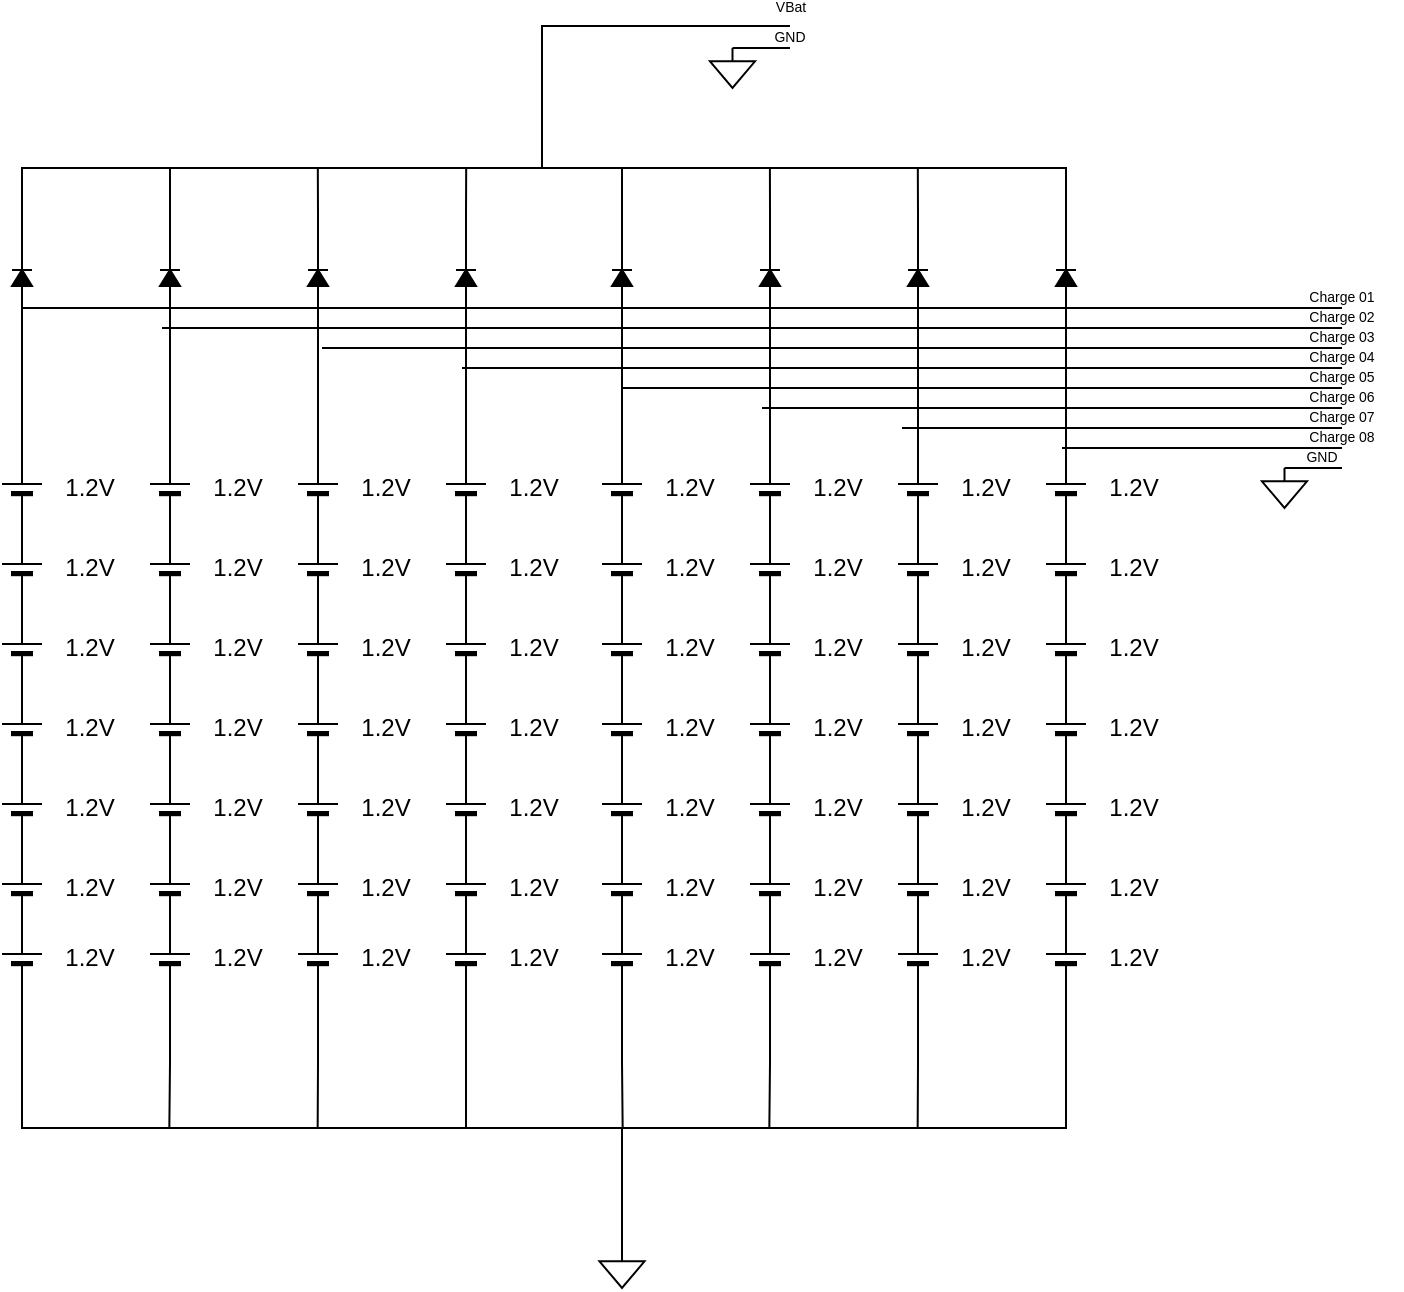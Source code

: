 <mxfile version="14.1.1" type="google"><diagram id="wdZ3jytCe0XxX7PluRTV" name="Page-1"><mxGraphModel dx="1128" dy="652" grid="1" gridSize="10" guides="1" tooltips="1" connect="1" arrows="1" fold="1" page="1" pageScale="1" pageWidth="827" pageHeight="1169" math="0" shadow="0"><root><mxCell id="0"/><mxCell id="1" parent="0"/><mxCell id="H64qzPhACO-zNPEkBqgN-154" style="edgeStyle=orthogonalEdgeStyle;rounded=0;orthogonalLoop=1;jettySize=auto;html=1;exitX=1;exitY=0.5;exitDx=0;exitDy=0;exitPerimeter=0;entryX=0;entryY=0.5;entryDx=0;entryDy=0;entryPerimeter=0;endArrow=none;endFill=0;" edge="1" parent="1" source="H64qzPhACO-zNPEkBqgN-1" target="H64qzPhACO-zNPEkBqgN-146"><mxGeometry relative="1" as="geometry"><mxPoint x="360" y="320" as="sourcePoint"/></mxGeometry></mxCell><mxCell id="H64qzPhACO-zNPEkBqgN-1" value="" style="verticalLabelPosition=bottom;shadow=0;dashed=0;align=center;fillColor=#000000;html=1;verticalAlign=top;strokeWidth=1;shape=mxgraph.electrical.miscellaneous.monocell_battery;rotation=-90;" vertex="1" parent="1"><mxGeometry x="340" y="340" width="40" height="20" as="geometry"/></mxCell><mxCell id="H64qzPhACO-zNPEkBqgN-2" value="1.2V" style="text;html=1;strokeColor=none;fillColor=none;align=center;verticalAlign=middle;whiteSpace=wrap;rounded=0;" vertex="1" parent="1"><mxGeometry x="374" y="340" width="40" height="20" as="geometry"/></mxCell><mxCell id="H64qzPhACO-zNPEkBqgN-3" value="" style="verticalLabelPosition=bottom;shadow=0;dashed=0;align=center;fillColor=#000000;html=1;verticalAlign=top;strokeWidth=1;shape=mxgraph.electrical.miscellaneous.monocell_battery;rotation=-90;" vertex="1" parent="1"><mxGeometry x="340" y="380" width="40" height="20" as="geometry"/></mxCell><mxCell id="H64qzPhACO-zNPEkBqgN-4" value="1.2V" style="text;html=1;strokeColor=none;fillColor=none;align=center;verticalAlign=middle;whiteSpace=wrap;rounded=0;" vertex="1" parent="1"><mxGeometry x="374" y="380" width="40" height="20" as="geometry"/></mxCell><mxCell id="H64qzPhACO-zNPEkBqgN-5" value="" style="verticalLabelPosition=bottom;shadow=0;dashed=0;align=center;fillColor=#000000;html=1;verticalAlign=top;strokeWidth=1;shape=mxgraph.electrical.miscellaneous.monocell_battery;rotation=-90;" vertex="1" parent="1"><mxGeometry x="340" y="420" width="40" height="20" as="geometry"/></mxCell><mxCell id="H64qzPhACO-zNPEkBqgN-6" value="1.2V" style="text;html=1;strokeColor=none;fillColor=none;align=center;verticalAlign=middle;whiteSpace=wrap;rounded=0;" vertex="1" parent="1"><mxGeometry x="374" y="420" width="40" height="20" as="geometry"/></mxCell><mxCell id="H64qzPhACO-zNPEkBqgN-10" value="" style="verticalLabelPosition=bottom;shadow=0;dashed=0;align=center;fillColor=#000000;html=1;verticalAlign=top;strokeWidth=1;shape=mxgraph.electrical.miscellaneous.monocell_battery;rotation=-90;" vertex="1" parent="1"><mxGeometry x="340" y="460" width="40" height="20" as="geometry"/></mxCell><mxCell id="H64qzPhACO-zNPEkBqgN-11" value="1.2V" style="text;html=1;strokeColor=none;fillColor=none;align=center;verticalAlign=middle;whiteSpace=wrap;rounded=0;" vertex="1" parent="1"><mxGeometry x="374" y="460" width="40" height="20" as="geometry"/></mxCell><mxCell id="H64qzPhACO-zNPEkBqgN-15" value="" style="verticalLabelPosition=bottom;shadow=0;dashed=0;align=center;fillColor=#000000;html=1;verticalAlign=top;strokeWidth=1;shape=mxgraph.electrical.miscellaneous.monocell_battery;rotation=-90;" vertex="1" parent="1"><mxGeometry x="340" y="500" width="40" height="20" as="geometry"/></mxCell><mxCell id="H64qzPhACO-zNPEkBqgN-16" value="1.2V" style="text;html=1;strokeColor=none;fillColor=none;align=center;verticalAlign=middle;whiteSpace=wrap;rounded=0;" vertex="1" parent="1"><mxGeometry x="374" y="500" width="40" height="20" as="geometry"/></mxCell><mxCell id="H64qzPhACO-zNPEkBqgN-17" value="" style="verticalLabelPosition=bottom;shadow=0;dashed=0;align=center;fillColor=#000000;html=1;verticalAlign=top;strokeWidth=1;shape=mxgraph.electrical.miscellaneous.monocell_battery;rotation=-90;" vertex="1" parent="1"><mxGeometry x="340" y="540" width="40" height="20" as="geometry"/></mxCell><mxCell id="H64qzPhACO-zNPEkBqgN-18" value="1.2V" style="text;html=1;strokeColor=none;fillColor=none;align=center;verticalAlign=middle;whiteSpace=wrap;rounded=0;" vertex="1" parent="1"><mxGeometry x="374" y="540" width="40" height="20" as="geometry"/></mxCell><mxCell id="H64qzPhACO-zNPEkBqgN-139" style="edgeStyle=orthogonalEdgeStyle;rounded=0;orthogonalLoop=1;jettySize=auto;html=1;exitX=0;exitY=0.5;exitDx=0;exitDy=0;exitPerimeter=0;endArrow=none;endFill=0;" edge="1" parent="1" source="H64qzPhACO-zNPEkBqgN-19"><mxGeometry relative="1" as="geometry"><mxPoint x="360.333" y="670" as="targetPoint"/></mxGeometry></mxCell><mxCell id="H64qzPhACO-zNPEkBqgN-19" value="" style="verticalLabelPosition=bottom;shadow=0;dashed=0;align=center;fillColor=#000000;html=1;verticalAlign=top;strokeWidth=1;shape=mxgraph.electrical.miscellaneous.monocell_battery;rotation=-90;" vertex="1" parent="1"><mxGeometry x="340" y="575" width="40" height="20" as="geometry"/></mxCell><mxCell id="H64qzPhACO-zNPEkBqgN-20" value="1.2V" style="text;html=1;strokeColor=none;fillColor=none;align=center;verticalAlign=middle;whiteSpace=wrap;rounded=0;" vertex="1" parent="1"><mxGeometry x="374" y="575" width="40" height="20" as="geometry"/></mxCell><mxCell id="H64qzPhACO-zNPEkBqgN-155" style="edgeStyle=orthogonalEdgeStyle;rounded=0;orthogonalLoop=1;jettySize=auto;html=1;exitX=1;exitY=0.5;exitDx=0;exitDy=0;exitPerimeter=0;entryX=0;entryY=0.5;entryDx=0;entryDy=0;entryPerimeter=0;endArrow=none;endFill=0;" edge="1" parent="1" source="H64qzPhACO-zNPEkBqgN-21" target="H64qzPhACO-zNPEkBqgN-147"><mxGeometry relative="1" as="geometry"><mxPoint x="434" y="320" as="sourcePoint"/></mxGeometry></mxCell><mxCell id="H64qzPhACO-zNPEkBqgN-21" value="" style="verticalLabelPosition=bottom;shadow=0;dashed=0;align=center;fillColor=#000000;html=1;verticalAlign=top;strokeWidth=1;shape=mxgraph.electrical.miscellaneous.monocell_battery;rotation=-90;" vertex="1" parent="1"><mxGeometry x="414" y="340" width="40" height="20" as="geometry"/></mxCell><mxCell id="H64qzPhACO-zNPEkBqgN-22" value="1.2V" style="text;html=1;strokeColor=none;fillColor=none;align=center;verticalAlign=middle;whiteSpace=wrap;rounded=0;" vertex="1" parent="1"><mxGeometry x="448" y="340" width="40" height="20" as="geometry"/></mxCell><mxCell id="H64qzPhACO-zNPEkBqgN-23" value="" style="verticalLabelPosition=bottom;shadow=0;dashed=0;align=center;fillColor=#000000;html=1;verticalAlign=top;strokeWidth=1;shape=mxgraph.electrical.miscellaneous.monocell_battery;rotation=-90;" vertex="1" parent="1"><mxGeometry x="414" y="380" width="40" height="20" as="geometry"/></mxCell><mxCell id="H64qzPhACO-zNPEkBqgN-24" value="1.2V" style="text;html=1;strokeColor=none;fillColor=none;align=center;verticalAlign=middle;whiteSpace=wrap;rounded=0;" vertex="1" parent="1"><mxGeometry x="448" y="380" width="40" height="20" as="geometry"/></mxCell><mxCell id="H64qzPhACO-zNPEkBqgN-25" value="" style="verticalLabelPosition=bottom;shadow=0;dashed=0;align=center;fillColor=#000000;html=1;verticalAlign=top;strokeWidth=1;shape=mxgraph.electrical.miscellaneous.monocell_battery;rotation=-90;" vertex="1" parent="1"><mxGeometry x="414" y="420" width="40" height="20" as="geometry"/></mxCell><mxCell id="H64qzPhACO-zNPEkBqgN-26" value="1.2V" style="text;html=1;strokeColor=none;fillColor=none;align=center;verticalAlign=middle;whiteSpace=wrap;rounded=0;" vertex="1" parent="1"><mxGeometry x="448" y="420" width="40" height="20" as="geometry"/></mxCell><mxCell id="H64qzPhACO-zNPEkBqgN-27" value="" style="verticalLabelPosition=bottom;shadow=0;dashed=0;align=center;fillColor=#000000;html=1;verticalAlign=top;strokeWidth=1;shape=mxgraph.electrical.miscellaneous.monocell_battery;rotation=-90;" vertex="1" parent="1"><mxGeometry x="414" y="460" width="40" height="20" as="geometry"/></mxCell><mxCell id="H64qzPhACO-zNPEkBqgN-28" value="1.2V" style="text;html=1;strokeColor=none;fillColor=none;align=center;verticalAlign=middle;whiteSpace=wrap;rounded=0;" vertex="1" parent="1"><mxGeometry x="448" y="460" width="40" height="20" as="geometry"/></mxCell><mxCell id="H64qzPhACO-zNPEkBqgN-29" value="" style="verticalLabelPosition=bottom;shadow=0;dashed=0;align=center;fillColor=#000000;html=1;verticalAlign=top;strokeWidth=1;shape=mxgraph.electrical.miscellaneous.monocell_battery;rotation=-90;" vertex="1" parent="1"><mxGeometry x="414" y="500" width="40" height="20" as="geometry"/></mxCell><mxCell id="H64qzPhACO-zNPEkBqgN-30" value="1.2V" style="text;html=1;strokeColor=none;fillColor=none;align=center;verticalAlign=middle;whiteSpace=wrap;rounded=0;" vertex="1" parent="1"><mxGeometry x="448" y="500" width="40" height="20" as="geometry"/></mxCell><mxCell id="H64qzPhACO-zNPEkBqgN-31" value="" style="verticalLabelPosition=bottom;shadow=0;dashed=0;align=center;fillColor=#000000;html=1;verticalAlign=top;strokeWidth=1;shape=mxgraph.electrical.miscellaneous.monocell_battery;rotation=-90;" vertex="1" parent="1"><mxGeometry x="414" y="540" width="40" height="20" as="geometry"/></mxCell><mxCell id="H64qzPhACO-zNPEkBqgN-32" value="1.2V" style="text;html=1;strokeColor=none;fillColor=none;align=center;verticalAlign=middle;whiteSpace=wrap;rounded=0;" vertex="1" parent="1"><mxGeometry x="448" y="540" width="40" height="20" as="geometry"/></mxCell><mxCell id="H64qzPhACO-zNPEkBqgN-138" style="edgeStyle=orthogonalEdgeStyle;rounded=0;orthogonalLoop=1;jettySize=auto;html=1;exitX=0;exitY=0.5;exitDx=0;exitDy=0;exitPerimeter=0;endArrow=none;endFill=0;" edge="1" parent="1" source="H64qzPhACO-zNPEkBqgN-33"><mxGeometry relative="1" as="geometry"><mxPoint x="433.667" y="670" as="targetPoint"/></mxGeometry></mxCell><mxCell id="H64qzPhACO-zNPEkBqgN-33" value="" style="verticalLabelPosition=bottom;shadow=0;dashed=0;align=center;fillColor=#000000;html=1;verticalAlign=top;strokeWidth=1;shape=mxgraph.electrical.miscellaneous.monocell_battery;rotation=-90;" vertex="1" parent="1"><mxGeometry x="414" y="575" width="40" height="20" as="geometry"/></mxCell><mxCell id="H64qzPhACO-zNPEkBqgN-34" value="1.2V" style="text;html=1;strokeColor=none;fillColor=none;align=center;verticalAlign=middle;whiteSpace=wrap;rounded=0;" vertex="1" parent="1"><mxGeometry x="448" y="575" width="40" height="20" as="geometry"/></mxCell><mxCell id="H64qzPhACO-zNPEkBqgN-156" style="edgeStyle=orthogonalEdgeStyle;rounded=0;orthogonalLoop=1;jettySize=auto;html=1;exitX=1;exitY=0.5;exitDx=0;exitDy=0;exitPerimeter=0;entryX=0;entryY=0.5;entryDx=0;entryDy=0;entryPerimeter=0;endArrow=none;endFill=0;" edge="1" parent="1" source="H64qzPhACO-zNPEkBqgN-35" target="H64qzPhACO-zNPEkBqgN-148"><mxGeometry relative="1" as="geometry"><mxPoint x="508" y="320" as="sourcePoint"/></mxGeometry></mxCell><mxCell id="H64qzPhACO-zNPEkBqgN-35" value="" style="verticalLabelPosition=bottom;shadow=0;dashed=0;align=center;fillColor=#000000;html=1;verticalAlign=top;strokeWidth=1;shape=mxgraph.electrical.miscellaneous.monocell_battery;rotation=-90;" vertex="1" parent="1"><mxGeometry x="488" y="340" width="40" height="20" as="geometry"/></mxCell><mxCell id="H64qzPhACO-zNPEkBqgN-36" value="1.2V" style="text;html=1;strokeColor=none;fillColor=none;align=center;verticalAlign=middle;whiteSpace=wrap;rounded=0;" vertex="1" parent="1"><mxGeometry x="522" y="340" width="40" height="20" as="geometry"/></mxCell><mxCell id="H64qzPhACO-zNPEkBqgN-37" value="" style="verticalLabelPosition=bottom;shadow=0;dashed=0;align=center;fillColor=#000000;html=1;verticalAlign=top;strokeWidth=1;shape=mxgraph.electrical.miscellaneous.monocell_battery;rotation=-90;" vertex="1" parent="1"><mxGeometry x="488" y="380" width="40" height="20" as="geometry"/></mxCell><mxCell id="H64qzPhACO-zNPEkBqgN-38" value="1.2V" style="text;html=1;strokeColor=none;fillColor=none;align=center;verticalAlign=middle;whiteSpace=wrap;rounded=0;" vertex="1" parent="1"><mxGeometry x="522" y="380" width="40" height="20" as="geometry"/></mxCell><mxCell id="H64qzPhACO-zNPEkBqgN-39" value="" style="verticalLabelPosition=bottom;shadow=0;dashed=0;align=center;fillColor=#000000;html=1;verticalAlign=top;strokeWidth=1;shape=mxgraph.electrical.miscellaneous.monocell_battery;rotation=-90;" vertex="1" parent="1"><mxGeometry x="488" y="420" width="40" height="20" as="geometry"/></mxCell><mxCell id="H64qzPhACO-zNPEkBqgN-40" value="1.2V" style="text;html=1;strokeColor=none;fillColor=none;align=center;verticalAlign=middle;whiteSpace=wrap;rounded=0;" vertex="1" parent="1"><mxGeometry x="522" y="420" width="40" height="20" as="geometry"/></mxCell><mxCell id="H64qzPhACO-zNPEkBqgN-41" value="" style="verticalLabelPosition=bottom;shadow=0;dashed=0;align=center;fillColor=#000000;html=1;verticalAlign=top;strokeWidth=1;shape=mxgraph.electrical.miscellaneous.monocell_battery;rotation=-90;" vertex="1" parent="1"><mxGeometry x="488" y="460" width="40" height="20" as="geometry"/></mxCell><mxCell id="H64qzPhACO-zNPEkBqgN-42" value="1.2V" style="text;html=1;strokeColor=none;fillColor=none;align=center;verticalAlign=middle;whiteSpace=wrap;rounded=0;" vertex="1" parent="1"><mxGeometry x="522" y="460" width="40" height="20" as="geometry"/></mxCell><mxCell id="H64qzPhACO-zNPEkBqgN-43" value="" style="verticalLabelPosition=bottom;shadow=0;dashed=0;align=center;fillColor=#000000;html=1;verticalAlign=top;strokeWidth=1;shape=mxgraph.electrical.miscellaneous.monocell_battery;rotation=-90;" vertex="1" parent="1"><mxGeometry x="488" y="500" width="40" height="20" as="geometry"/></mxCell><mxCell id="H64qzPhACO-zNPEkBqgN-44" value="1.2V" style="text;html=1;strokeColor=none;fillColor=none;align=center;verticalAlign=middle;whiteSpace=wrap;rounded=0;" vertex="1" parent="1"><mxGeometry x="522" y="500" width="40" height="20" as="geometry"/></mxCell><mxCell id="H64qzPhACO-zNPEkBqgN-45" value="" style="verticalLabelPosition=bottom;shadow=0;dashed=0;align=center;fillColor=#000000;html=1;verticalAlign=top;strokeWidth=1;shape=mxgraph.electrical.miscellaneous.monocell_battery;rotation=-90;" vertex="1" parent="1"><mxGeometry x="488" y="540" width="40" height="20" as="geometry"/></mxCell><mxCell id="H64qzPhACO-zNPEkBqgN-46" value="1.2V" style="text;html=1;strokeColor=none;fillColor=none;align=center;verticalAlign=middle;whiteSpace=wrap;rounded=0;" vertex="1" parent="1"><mxGeometry x="522" y="540" width="40" height="20" as="geometry"/></mxCell><mxCell id="H64qzPhACO-zNPEkBqgN-137" style="edgeStyle=orthogonalEdgeStyle;rounded=0;orthogonalLoop=1;jettySize=auto;html=1;exitX=0;exitY=0.5;exitDx=0;exitDy=0;exitPerimeter=0;endArrow=none;endFill=0;" edge="1" parent="1" source="H64qzPhACO-zNPEkBqgN-47"><mxGeometry relative="1" as="geometry"><mxPoint x="507.833" y="670" as="targetPoint"/></mxGeometry></mxCell><mxCell id="H64qzPhACO-zNPEkBqgN-47" value="" style="verticalLabelPosition=bottom;shadow=0;dashed=0;align=center;fillColor=#000000;html=1;verticalAlign=top;strokeWidth=1;shape=mxgraph.electrical.miscellaneous.monocell_battery;rotation=-90;" vertex="1" parent="1"><mxGeometry x="488" y="575" width="40" height="20" as="geometry"/></mxCell><mxCell id="H64qzPhACO-zNPEkBqgN-48" value="1.2V" style="text;html=1;strokeColor=none;fillColor=none;align=center;verticalAlign=middle;whiteSpace=wrap;rounded=0;" vertex="1" parent="1"><mxGeometry x="522" y="575" width="40" height="20" as="geometry"/></mxCell><mxCell id="H64qzPhACO-zNPEkBqgN-157" style="edgeStyle=orthogonalEdgeStyle;rounded=0;orthogonalLoop=1;jettySize=auto;html=1;exitX=1;exitY=0.5;exitDx=0;exitDy=0;exitPerimeter=0;entryX=0;entryY=0.5;entryDx=0;entryDy=0;entryPerimeter=0;endArrow=none;endFill=0;" edge="1" parent="1" source="H64qzPhACO-zNPEkBqgN-49" target="H64qzPhACO-zNPEkBqgN-149"><mxGeometry relative="1" as="geometry"><mxPoint x="582" y="320" as="sourcePoint"/></mxGeometry></mxCell><mxCell id="H64qzPhACO-zNPEkBqgN-49" value="" style="verticalLabelPosition=bottom;shadow=0;dashed=0;align=center;fillColor=#000000;html=1;verticalAlign=top;strokeWidth=1;shape=mxgraph.electrical.miscellaneous.monocell_battery;rotation=-90;" vertex="1" parent="1"><mxGeometry x="562" y="340" width="40" height="20" as="geometry"/></mxCell><mxCell id="H64qzPhACO-zNPEkBqgN-50" value="1.2V" style="text;html=1;strokeColor=none;fillColor=none;align=center;verticalAlign=middle;whiteSpace=wrap;rounded=0;" vertex="1" parent="1"><mxGeometry x="596" y="340" width="40" height="20" as="geometry"/></mxCell><mxCell id="H64qzPhACO-zNPEkBqgN-51" value="" style="verticalLabelPosition=bottom;shadow=0;dashed=0;align=center;fillColor=#000000;html=1;verticalAlign=top;strokeWidth=1;shape=mxgraph.electrical.miscellaneous.monocell_battery;rotation=-90;" vertex="1" parent="1"><mxGeometry x="562" y="380" width="40" height="20" as="geometry"/></mxCell><mxCell id="H64qzPhACO-zNPEkBqgN-52" value="1.2V" style="text;html=1;strokeColor=none;fillColor=none;align=center;verticalAlign=middle;whiteSpace=wrap;rounded=0;" vertex="1" parent="1"><mxGeometry x="596" y="380" width="40" height="20" as="geometry"/></mxCell><mxCell id="H64qzPhACO-zNPEkBqgN-53" value="" style="verticalLabelPosition=bottom;shadow=0;dashed=0;align=center;fillColor=#000000;html=1;verticalAlign=top;strokeWidth=1;shape=mxgraph.electrical.miscellaneous.monocell_battery;rotation=-90;" vertex="1" parent="1"><mxGeometry x="562" y="420" width="40" height="20" as="geometry"/></mxCell><mxCell id="H64qzPhACO-zNPEkBqgN-54" value="1.2V" style="text;html=1;strokeColor=none;fillColor=none;align=center;verticalAlign=middle;whiteSpace=wrap;rounded=0;" vertex="1" parent="1"><mxGeometry x="596" y="420" width="40" height="20" as="geometry"/></mxCell><mxCell id="H64qzPhACO-zNPEkBqgN-55" value="" style="verticalLabelPosition=bottom;shadow=0;dashed=0;align=center;fillColor=#000000;html=1;verticalAlign=top;strokeWidth=1;shape=mxgraph.electrical.miscellaneous.monocell_battery;rotation=-90;" vertex="1" parent="1"><mxGeometry x="562" y="460" width="40" height="20" as="geometry"/></mxCell><mxCell id="H64qzPhACO-zNPEkBqgN-56" value="1.2V" style="text;html=1;strokeColor=none;fillColor=none;align=center;verticalAlign=middle;whiteSpace=wrap;rounded=0;" vertex="1" parent="1"><mxGeometry x="596" y="460" width="40" height="20" as="geometry"/></mxCell><mxCell id="H64qzPhACO-zNPEkBqgN-57" value="" style="verticalLabelPosition=bottom;shadow=0;dashed=0;align=center;fillColor=#000000;html=1;verticalAlign=top;strokeWidth=1;shape=mxgraph.electrical.miscellaneous.monocell_battery;rotation=-90;" vertex="1" parent="1"><mxGeometry x="562" y="500" width="40" height="20" as="geometry"/></mxCell><mxCell id="H64qzPhACO-zNPEkBqgN-58" value="1.2V" style="text;html=1;strokeColor=none;fillColor=none;align=center;verticalAlign=middle;whiteSpace=wrap;rounded=0;" vertex="1" parent="1"><mxGeometry x="596" y="500" width="40" height="20" as="geometry"/></mxCell><mxCell id="H64qzPhACO-zNPEkBqgN-59" value="" style="verticalLabelPosition=bottom;shadow=0;dashed=0;align=center;fillColor=#000000;html=1;verticalAlign=top;strokeWidth=1;shape=mxgraph.electrical.miscellaneous.monocell_battery;rotation=-90;" vertex="1" parent="1"><mxGeometry x="562" y="540" width="40" height="20" as="geometry"/></mxCell><mxCell id="H64qzPhACO-zNPEkBqgN-60" value="1.2V" style="text;html=1;strokeColor=none;fillColor=none;align=center;verticalAlign=middle;whiteSpace=wrap;rounded=0;" vertex="1" parent="1"><mxGeometry x="596" y="540" width="40" height="20" as="geometry"/></mxCell><mxCell id="H64qzPhACO-zNPEkBqgN-136" style="edgeStyle=orthogonalEdgeStyle;rounded=0;orthogonalLoop=1;jettySize=auto;html=1;exitX=0;exitY=0.5;exitDx=0;exitDy=0;exitPerimeter=0;endArrow=none;endFill=0;" edge="1" parent="1" source="H64qzPhACO-zNPEkBqgN-61"><mxGeometry relative="1" as="geometry"><mxPoint x="360" y="670" as="targetPoint"/><Array as="points"><mxPoint x="582" y="670"/></Array></mxGeometry></mxCell><mxCell id="H64qzPhACO-zNPEkBqgN-61" value="" style="verticalLabelPosition=bottom;shadow=0;dashed=0;align=center;fillColor=#000000;html=1;verticalAlign=top;strokeWidth=1;shape=mxgraph.electrical.miscellaneous.monocell_battery;rotation=-90;" vertex="1" parent="1"><mxGeometry x="562" y="575" width="40" height="20" as="geometry"/></mxCell><mxCell id="H64qzPhACO-zNPEkBqgN-62" value="1.2V" style="text;html=1;strokeColor=none;fillColor=none;align=center;verticalAlign=middle;whiteSpace=wrap;rounded=0;" vertex="1" parent="1"><mxGeometry x="596" y="575" width="40" height="20" as="geometry"/></mxCell><mxCell id="H64qzPhACO-zNPEkBqgN-150" style="edgeStyle=orthogonalEdgeStyle;rounded=0;orthogonalLoop=1;jettySize=auto;html=1;exitX=1;exitY=0.5;exitDx=0;exitDy=0;exitPerimeter=0;entryX=0;entryY=0.5;entryDx=0;entryDy=0;entryPerimeter=0;endArrow=none;endFill=0;" edge="1" parent="1" source="H64qzPhACO-zNPEkBqgN-77" target="H64qzPhACO-zNPEkBqgN-142"><mxGeometry relative="1" as="geometry"><mxPoint x="60" y="320" as="sourcePoint"/></mxGeometry></mxCell><mxCell id="H64qzPhACO-zNPEkBqgN-77" value="" style="verticalLabelPosition=bottom;shadow=0;dashed=0;align=center;fillColor=#000000;html=1;verticalAlign=top;strokeWidth=1;shape=mxgraph.electrical.miscellaneous.monocell_battery;rotation=-90;" vertex="1" parent="1"><mxGeometry x="40" y="340" width="40" height="20" as="geometry"/></mxCell><mxCell id="H64qzPhACO-zNPEkBqgN-78" value="1.2V" style="text;html=1;strokeColor=none;fillColor=none;align=center;verticalAlign=middle;whiteSpace=wrap;rounded=0;" vertex="1" parent="1"><mxGeometry x="74" y="340" width="40" height="20" as="geometry"/></mxCell><mxCell id="H64qzPhACO-zNPEkBqgN-79" value="" style="verticalLabelPosition=bottom;shadow=0;dashed=0;align=center;fillColor=#000000;html=1;verticalAlign=top;strokeWidth=1;shape=mxgraph.electrical.miscellaneous.monocell_battery;rotation=-90;" vertex="1" parent="1"><mxGeometry x="40" y="380" width="40" height="20" as="geometry"/></mxCell><mxCell id="H64qzPhACO-zNPEkBqgN-80" value="1.2V" style="text;html=1;strokeColor=none;fillColor=none;align=center;verticalAlign=middle;whiteSpace=wrap;rounded=0;" vertex="1" parent="1"><mxGeometry x="74" y="380" width="40" height="20" as="geometry"/></mxCell><mxCell id="H64qzPhACO-zNPEkBqgN-81" value="" style="verticalLabelPosition=bottom;shadow=0;dashed=0;align=center;fillColor=#000000;html=1;verticalAlign=top;strokeWidth=1;shape=mxgraph.electrical.miscellaneous.monocell_battery;rotation=-90;" vertex="1" parent="1"><mxGeometry x="40" y="420" width="40" height="20" as="geometry"/></mxCell><mxCell id="H64qzPhACO-zNPEkBqgN-82" value="1.2V" style="text;html=1;strokeColor=none;fillColor=none;align=center;verticalAlign=middle;whiteSpace=wrap;rounded=0;" vertex="1" parent="1"><mxGeometry x="74" y="420" width="40" height="20" as="geometry"/></mxCell><mxCell id="H64qzPhACO-zNPEkBqgN-83" value="" style="verticalLabelPosition=bottom;shadow=0;dashed=0;align=center;fillColor=#000000;html=1;verticalAlign=top;strokeWidth=1;shape=mxgraph.electrical.miscellaneous.monocell_battery;rotation=-90;" vertex="1" parent="1"><mxGeometry x="40" y="460" width="40" height="20" as="geometry"/></mxCell><mxCell id="H64qzPhACO-zNPEkBqgN-84" value="1.2V" style="text;html=1;strokeColor=none;fillColor=none;align=center;verticalAlign=middle;whiteSpace=wrap;rounded=0;" vertex="1" parent="1"><mxGeometry x="74" y="460" width="40" height="20" as="geometry"/></mxCell><mxCell id="H64qzPhACO-zNPEkBqgN-85" value="" style="verticalLabelPosition=bottom;shadow=0;dashed=0;align=center;fillColor=#000000;html=1;verticalAlign=top;strokeWidth=1;shape=mxgraph.electrical.miscellaneous.monocell_battery;rotation=-90;" vertex="1" parent="1"><mxGeometry x="40" y="500" width="40" height="20" as="geometry"/></mxCell><mxCell id="H64qzPhACO-zNPEkBqgN-86" value="1.2V" style="text;html=1;strokeColor=none;fillColor=none;align=center;verticalAlign=middle;whiteSpace=wrap;rounded=0;" vertex="1" parent="1"><mxGeometry x="74" y="500" width="40" height="20" as="geometry"/></mxCell><mxCell id="H64qzPhACO-zNPEkBqgN-87" value="" style="verticalLabelPosition=bottom;shadow=0;dashed=0;align=center;fillColor=#000000;html=1;verticalAlign=top;strokeWidth=1;shape=mxgraph.electrical.miscellaneous.monocell_battery;rotation=-90;" vertex="1" parent="1"><mxGeometry x="40" y="540" width="40" height="20" as="geometry"/></mxCell><mxCell id="H64qzPhACO-zNPEkBqgN-88" value="1.2V" style="text;html=1;strokeColor=none;fillColor=none;align=center;verticalAlign=middle;whiteSpace=wrap;rounded=0;" vertex="1" parent="1"><mxGeometry x="74" y="540" width="40" height="20" as="geometry"/></mxCell><mxCell id="H64qzPhACO-zNPEkBqgN-133" style="edgeStyle=orthogonalEdgeStyle;rounded=0;orthogonalLoop=1;jettySize=auto;html=1;exitX=0;exitY=0.5;exitDx=0;exitDy=0;exitPerimeter=0;endArrow=none;endFill=0;" edge="1" parent="1" source="H64qzPhACO-zNPEkBqgN-89"><mxGeometry relative="1" as="geometry"><mxPoint x="360" y="730" as="targetPoint"/><Array as="points"><mxPoint x="60" y="670"/><mxPoint x="360" y="670"/></Array></mxGeometry></mxCell><mxCell id="H64qzPhACO-zNPEkBqgN-89" value="" style="verticalLabelPosition=bottom;shadow=0;dashed=0;align=center;fillColor=#000000;html=1;verticalAlign=top;strokeWidth=1;shape=mxgraph.electrical.miscellaneous.monocell_battery;rotation=-90;" vertex="1" parent="1"><mxGeometry x="40" y="575" width="40" height="20" as="geometry"/></mxCell><mxCell id="H64qzPhACO-zNPEkBqgN-90" value="1.2V" style="text;html=1;strokeColor=none;fillColor=none;align=center;verticalAlign=middle;whiteSpace=wrap;rounded=0;" vertex="1" parent="1"><mxGeometry x="74" y="575" width="40" height="20" as="geometry"/></mxCell><mxCell id="H64qzPhACO-zNPEkBqgN-151" style="edgeStyle=orthogonalEdgeStyle;rounded=0;orthogonalLoop=1;jettySize=auto;html=1;exitX=1;exitY=0.5;exitDx=0;exitDy=0;exitPerimeter=0;entryX=0;entryY=0.5;entryDx=0;entryDy=0;entryPerimeter=0;endArrow=none;endFill=0;" edge="1" parent="1" source="H64qzPhACO-zNPEkBqgN-91" target="H64qzPhACO-zNPEkBqgN-143"><mxGeometry relative="1" as="geometry"><mxPoint x="134" y="320" as="sourcePoint"/></mxGeometry></mxCell><mxCell id="H64qzPhACO-zNPEkBqgN-91" value="" style="verticalLabelPosition=bottom;shadow=0;dashed=0;align=center;fillColor=#000000;html=1;verticalAlign=top;strokeWidth=1;shape=mxgraph.electrical.miscellaneous.monocell_battery;rotation=-90;" vertex="1" parent="1"><mxGeometry x="114" y="340" width="40" height="20" as="geometry"/></mxCell><mxCell id="H64qzPhACO-zNPEkBqgN-92" value="1.2V" style="text;html=1;strokeColor=none;fillColor=none;align=center;verticalAlign=middle;whiteSpace=wrap;rounded=0;" vertex="1" parent="1"><mxGeometry x="148" y="340" width="40" height="20" as="geometry"/></mxCell><mxCell id="H64qzPhACO-zNPEkBqgN-93" value="" style="verticalLabelPosition=bottom;shadow=0;dashed=0;align=center;fillColor=#000000;html=1;verticalAlign=top;strokeWidth=1;shape=mxgraph.electrical.miscellaneous.monocell_battery;rotation=-90;" vertex="1" parent="1"><mxGeometry x="114" y="380" width="40" height="20" as="geometry"/></mxCell><mxCell id="H64qzPhACO-zNPEkBqgN-94" value="1.2V" style="text;html=1;strokeColor=none;fillColor=none;align=center;verticalAlign=middle;whiteSpace=wrap;rounded=0;" vertex="1" parent="1"><mxGeometry x="148" y="380" width="40" height="20" as="geometry"/></mxCell><mxCell id="H64qzPhACO-zNPEkBqgN-95" value="" style="verticalLabelPosition=bottom;shadow=0;dashed=0;align=center;fillColor=#000000;html=1;verticalAlign=top;strokeWidth=1;shape=mxgraph.electrical.miscellaneous.monocell_battery;rotation=-90;" vertex="1" parent="1"><mxGeometry x="114" y="420" width="40" height="20" as="geometry"/></mxCell><mxCell id="H64qzPhACO-zNPEkBqgN-96" value="1.2V" style="text;html=1;strokeColor=none;fillColor=none;align=center;verticalAlign=middle;whiteSpace=wrap;rounded=0;" vertex="1" parent="1"><mxGeometry x="148" y="420" width="40" height="20" as="geometry"/></mxCell><mxCell id="H64qzPhACO-zNPEkBqgN-97" value="" style="verticalLabelPosition=bottom;shadow=0;dashed=0;align=center;fillColor=#000000;html=1;verticalAlign=top;strokeWidth=1;shape=mxgraph.electrical.miscellaneous.monocell_battery;rotation=-90;" vertex="1" parent="1"><mxGeometry x="114" y="460" width="40" height="20" as="geometry"/></mxCell><mxCell id="H64qzPhACO-zNPEkBqgN-98" value="1.2V" style="text;html=1;strokeColor=none;fillColor=none;align=center;verticalAlign=middle;whiteSpace=wrap;rounded=0;" vertex="1" parent="1"><mxGeometry x="148" y="460" width="40" height="20" as="geometry"/></mxCell><mxCell id="H64qzPhACO-zNPEkBqgN-99" value="" style="verticalLabelPosition=bottom;shadow=0;dashed=0;align=center;fillColor=#000000;html=1;verticalAlign=top;strokeWidth=1;shape=mxgraph.electrical.miscellaneous.monocell_battery;rotation=-90;" vertex="1" parent="1"><mxGeometry x="114" y="500" width="40" height="20" as="geometry"/></mxCell><mxCell id="H64qzPhACO-zNPEkBqgN-100" value="1.2V" style="text;html=1;strokeColor=none;fillColor=none;align=center;verticalAlign=middle;whiteSpace=wrap;rounded=0;" vertex="1" parent="1"><mxGeometry x="148" y="500" width="40" height="20" as="geometry"/></mxCell><mxCell id="H64qzPhACO-zNPEkBqgN-101" value="" style="verticalLabelPosition=bottom;shadow=0;dashed=0;align=center;fillColor=#000000;html=1;verticalAlign=top;strokeWidth=1;shape=mxgraph.electrical.miscellaneous.monocell_battery;rotation=-90;" vertex="1" parent="1"><mxGeometry x="114" y="540" width="40" height="20" as="geometry"/></mxCell><mxCell id="H64qzPhACO-zNPEkBqgN-102" value="1.2V" style="text;html=1;strokeColor=none;fillColor=none;align=center;verticalAlign=middle;whiteSpace=wrap;rounded=0;" vertex="1" parent="1"><mxGeometry x="148" y="540" width="40" height="20" as="geometry"/></mxCell><mxCell id="H64qzPhACO-zNPEkBqgN-135" style="edgeStyle=orthogonalEdgeStyle;rounded=0;orthogonalLoop=1;jettySize=auto;html=1;exitX=0;exitY=0.5;exitDx=0;exitDy=0;exitPerimeter=0;endArrow=none;endFill=0;" edge="1" parent="1" source="H64qzPhACO-zNPEkBqgN-103"><mxGeometry relative="1" as="geometry"><mxPoint x="133.667" y="670" as="targetPoint"/></mxGeometry></mxCell><mxCell id="H64qzPhACO-zNPEkBqgN-103" value="" style="verticalLabelPosition=bottom;shadow=0;dashed=0;align=center;fillColor=#000000;html=1;verticalAlign=top;strokeWidth=1;shape=mxgraph.electrical.miscellaneous.monocell_battery;rotation=-90;" vertex="1" parent="1"><mxGeometry x="114" y="575" width="40" height="20" as="geometry"/></mxCell><mxCell id="H64qzPhACO-zNPEkBqgN-104" value="1.2V" style="text;html=1;strokeColor=none;fillColor=none;align=center;verticalAlign=middle;whiteSpace=wrap;rounded=0;" vertex="1" parent="1"><mxGeometry x="148" y="575" width="40" height="20" as="geometry"/></mxCell><mxCell id="H64qzPhACO-zNPEkBqgN-152" style="edgeStyle=orthogonalEdgeStyle;rounded=0;orthogonalLoop=1;jettySize=auto;html=1;exitX=1;exitY=0.5;exitDx=0;exitDy=0;exitPerimeter=0;entryX=0;entryY=0.5;entryDx=0;entryDy=0;entryPerimeter=0;endArrow=none;endFill=0;" edge="1" parent="1" source="H64qzPhACO-zNPEkBqgN-105" target="H64qzPhACO-zNPEkBqgN-144"><mxGeometry relative="1" as="geometry"><mxPoint x="208.0" y="320" as="sourcePoint"/></mxGeometry></mxCell><mxCell id="H64qzPhACO-zNPEkBqgN-105" value="" style="verticalLabelPosition=bottom;shadow=0;dashed=0;align=center;fillColor=#000000;html=1;verticalAlign=top;strokeWidth=1;shape=mxgraph.electrical.miscellaneous.monocell_battery;rotation=-90;" vertex="1" parent="1"><mxGeometry x="188" y="340" width="40" height="20" as="geometry"/></mxCell><mxCell id="H64qzPhACO-zNPEkBqgN-106" value="1.2V" style="text;html=1;strokeColor=none;fillColor=none;align=center;verticalAlign=middle;whiteSpace=wrap;rounded=0;" vertex="1" parent="1"><mxGeometry x="222" y="340" width="40" height="20" as="geometry"/></mxCell><mxCell id="H64qzPhACO-zNPEkBqgN-107" value="" style="verticalLabelPosition=bottom;shadow=0;dashed=0;align=center;fillColor=#000000;html=1;verticalAlign=top;strokeWidth=1;shape=mxgraph.electrical.miscellaneous.monocell_battery;rotation=-90;" vertex="1" parent="1"><mxGeometry x="188" y="380" width="40" height="20" as="geometry"/></mxCell><mxCell id="H64qzPhACO-zNPEkBqgN-108" value="1.2V" style="text;html=1;strokeColor=none;fillColor=none;align=center;verticalAlign=middle;whiteSpace=wrap;rounded=0;" vertex="1" parent="1"><mxGeometry x="222" y="380" width="40" height="20" as="geometry"/></mxCell><mxCell id="H64qzPhACO-zNPEkBqgN-109" value="" style="verticalLabelPosition=bottom;shadow=0;dashed=0;align=center;fillColor=#000000;html=1;verticalAlign=top;strokeWidth=1;shape=mxgraph.electrical.miscellaneous.monocell_battery;rotation=-90;" vertex="1" parent="1"><mxGeometry x="188" y="420" width="40" height="20" as="geometry"/></mxCell><mxCell id="H64qzPhACO-zNPEkBqgN-110" value="1.2V" style="text;html=1;strokeColor=none;fillColor=none;align=center;verticalAlign=middle;whiteSpace=wrap;rounded=0;" vertex="1" parent="1"><mxGeometry x="222" y="420" width="40" height="20" as="geometry"/></mxCell><mxCell id="H64qzPhACO-zNPEkBqgN-111" value="" style="verticalLabelPosition=bottom;shadow=0;dashed=0;align=center;fillColor=#000000;html=1;verticalAlign=top;strokeWidth=1;shape=mxgraph.electrical.miscellaneous.monocell_battery;rotation=-90;" vertex="1" parent="1"><mxGeometry x="188" y="460" width="40" height="20" as="geometry"/></mxCell><mxCell id="H64qzPhACO-zNPEkBqgN-112" value="1.2V" style="text;html=1;strokeColor=none;fillColor=none;align=center;verticalAlign=middle;whiteSpace=wrap;rounded=0;" vertex="1" parent="1"><mxGeometry x="222" y="460" width="40" height="20" as="geometry"/></mxCell><mxCell id="H64qzPhACO-zNPEkBqgN-113" value="" style="verticalLabelPosition=bottom;shadow=0;dashed=0;align=center;fillColor=#000000;html=1;verticalAlign=top;strokeWidth=1;shape=mxgraph.electrical.miscellaneous.monocell_battery;rotation=-90;" vertex="1" parent="1"><mxGeometry x="188" y="500" width="40" height="20" as="geometry"/></mxCell><mxCell id="H64qzPhACO-zNPEkBqgN-114" value="1.2V" style="text;html=1;strokeColor=none;fillColor=none;align=center;verticalAlign=middle;whiteSpace=wrap;rounded=0;" vertex="1" parent="1"><mxGeometry x="222" y="500" width="40" height="20" as="geometry"/></mxCell><mxCell id="H64qzPhACO-zNPEkBqgN-115" value="" style="verticalLabelPosition=bottom;shadow=0;dashed=0;align=center;fillColor=#000000;html=1;verticalAlign=top;strokeWidth=1;shape=mxgraph.electrical.miscellaneous.monocell_battery;rotation=-90;" vertex="1" parent="1"><mxGeometry x="188" y="540" width="40" height="20" as="geometry"/></mxCell><mxCell id="H64qzPhACO-zNPEkBqgN-116" value="1.2V" style="text;html=1;strokeColor=none;fillColor=none;align=center;verticalAlign=middle;whiteSpace=wrap;rounded=0;" vertex="1" parent="1"><mxGeometry x="222" y="540" width="40" height="20" as="geometry"/></mxCell><mxCell id="H64qzPhACO-zNPEkBqgN-141" style="edgeStyle=orthogonalEdgeStyle;rounded=0;orthogonalLoop=1;jettySize=auto;html=1;exitX=0;exitY=0.5;exitDx=0;exitDy=0;exitPerimeter=0;endArrow=none;endFill=0;" edge="1" parent="1" source="H64qzPhACO-zNPEkBqgN-117"><mxGeometry relative="1" as="geometry"><mxPoint x="207.833" y="670" as="targetPoint"/></mxGeometry></mxCell><mxCell id="H64qzPhACO-zNPEkBqgN-117" value="" style="verticalLabelPosition=bottom;shadow=0;dashed=0;align=center;fillColor=#000000;html=1;verticalAlign=top;strokeWidth=1;shape=mxgraph.electrical.miscellaneous.monocell_battery;rotation=-90;" vertex="1" parent="1"><mxGeometry x="188" y="575" width="40" height="20" as="geometry"/></mxCell><mxCell id="H64qzPhACO-zNPEkBqgN-118" value="1.2V" style="text;html=1;strokeColor=none;fillColor=none;align=center;verticalAlign=middle;whiteSpace=wrap;rounded=0;" vertex="1" parent="1"><mxGeometry x="222" y="575" width="40" height="20" as="geometry"/></mxCell><mxCell id="H64qzPhACO-zNPEkBqgN-153" style="edgeStyle=orthogonalEdgeStyle;rounded=0;orthogonalLoop=1;jettySize=auto;html=1;exitX=1;exitY=0.5;exitDx=0;exitDy=0;exitPerimeter=0;entryX=0;entryY=0.5;entryDx=0;entryDy=0;entryPerimeter=0;endArrow=none;endFill=0;" edge="1" parent="1" source="H64qzPhACO-zNPEkBqgN-119" target="H64qzPhACO-zNPEkBqgN-145"><mxGeometry relative="1" as="geometry"><mxPoint x="282" y="320" as="sourcePoint"/></mxGeometry></mxCell><mxCell id="H64qzPhACO-zNPEkBqgN-119" value="" style="verticalLabelPosition=bottom;shadow=0;dashed=0;align=center;fillColor=#000000;html=1;verticalAlign=top;strokeWidth=1;shape=mxgraph.electrical.miscellaneous.monocell_battery;rotation=-90;" vertex="1" parent="1"><mxGeometry x="262" y="340" width="40" height="20" as="geometry"/></mxCell><mxCell id="H64qzPhACO-zNPEkBqgN-120" value="1.2V" style="text;html=1;strokeColor=none;fillColor=none;align=center;verticalAlign=middle;whiteSpace=wrap;rounded=0;" vertex="1" parent="1"><mxGeometry x="296" y="340" width="40" height="20" as="geometry"/></mxCell><mxCell id="H64qzPhACO-zNPEkBqgN-121" value="" style="verticalLabelPosition=bottom;shadow=0;dashed=0;align=center;fillColor=#000000;html=1;verticalAlign=top;strokeWidth=1;shape=mxgraph.electrical.miscellaneous.monocell_battery;rotation=-90;" vertex="1" parent="1"><mxGeometry x="262" y="380" width="40" height="20" as="geometry"/></mxCell><mxCell id="H64qzPhACO-zNPEkBqgN-122" value="1.2V" style="text;html=1;strokeColor=none;fillColor=none;align=center;verticalAlign=middle;whiteSpace=wrap;rounded=0;" vertex="1" parent="1"><mxGeometry x="296" y="380" width="40" height="20" as="geometry"/></mxCell><mxCell id="H64qzPhACO-zNPEkBqgN-123" value="" style="verticalLabelPosition=bottom;shadow=0;dashed=0;align=center;fillColor=#000000;html=1;verticalAlign=top;strokeWidth=1;shape=mxgraph.electrical.miscellaneous.monocell_battery;rotation=-90;" vertex="1" parent="1"><mxGeometry x="262" y="420" width="40" height="20" as="geometry"/></mxCell><mxCell id="H64qzPhACO-zNPEkBqgN-124" value="1.2V" style="text;html=1;strokeColor=none;fillColor=none;align=center;verticalAlign=middle;whiteSpace=wrap;rounded=0;" vertex="1" parent="1"><mxGeometry x="296" y="420" width="40" height="20" as="geometry"/></mxCell><mxCell id="H64qzPhACO-zNPEkBqgN-125" value="" style="verticalLabelPosition=bottom;shadow=0;dashed=0;align=center;fillColor=#000000;html=1;verticalAlign=top;strokeWidth=1;shape=mxgraph.electrical.miscellaneous.monocell_battery;rotation=-90;" vertex="1" parent="1"><mxGeometry x="262" y="460" width="40" height="20" as="geometry"/></mxCell><mxCell id="H64qzPhACO-zNPEkBqgN-126" value="1.2V" style="text;html=1;strokeColor=none;fillColor=none;align=center;verticalAlign=middle;whiteSpace=wrap;rounded=0;" vertex="1" parent="1"><mxGeometry x="296" y="460" width="40" height="20" as="geometry"/></mxCell><mxCell id="H64qzPhACO-zNPEkBqgN-127" value="" style="verticalLabelPosition=bottom;shadow=0;dashed=0;align=center;fillColor=#000000;html=1;verticalAlign=top;strokeWidth=1;shape=mxgraph.electrical.miscellaneous.monocell_battery;rotation=-90;" vertex="1" parent="1"><mxGeometry x="262" y="500" width="40" height="20" as="geometry"/></mxCell><mxCell id="H64qzPhACO-zNPEkBqgN-128" value="1.2V" style="text;html=1;strokeColor=none;fillColor=none;align=center;verticalAlign=middle;whiteSpace=wrap;rounded=0;" vertex="1" parent="1"><mxGeometry x="296" y="500" width="40" height="20" as="geometry"/></mxCell><mxCell id="H64qzPhACO-zNPEkBqgN-129" value="" style="verticalLabelPosition=bottom;shadow=0;dashed=0;align=center;fillColor=#000000;html=1;verticalAlign=top;strokeWidth=1;shape=mxgraph.electrical.miscellaneous.monocell_battery;rotation=-90;" vertex="1" parent="1"><mxGeometry x="262" y="540" width="40" height="20" as="geometry"/></mxCell><mxCell id="H64qzPhACO-zNPEkBqgN-130" value="1.2V" style="text;html=1;strokeColor=none;fillColor=none;align=center;verticalAlign=middle;whiteSpace=wrap;rounded=0;" vertex="1" parent="1"><mxGeometry x="296" y="540" width="40" height="20" as="geometry"/></mxCell><mxCell id="H64qzPhACO-zNPEkBqgN-140" style="edgeStyle=orthogonalEdgeStyle;rounded=0;orthogonalLoop=1;jettySize=auto;html=1;exitX=0;exitY=0.5;exitDx=0;exitDy=0;exitPerimeter=0;endArrow=none;endFill=0;" edge="1" parent="1" source="H64qzPhACO-zNPEkBqgN-131"><mxGeometry relative="1" as="geometry"><mxPoint x="282" y="670" as="targetPoint"/></mxGeometry></mxCell><mxCell id="H64qzPhACO-zNPEkBqgN-131" value="" style="verticalLabelPosition=bottom;shadow=0;dashed=0;align=center;fillColor=#000000;html=1;verticalAlign=top;strokeWidth=1;shape=mxgraph.electrical.miscellaneous.monocell_battery;rotation=-90;" vertex="1" parent="1"><mxGeometry x="262" y="575" width="40" height="20" as="geometry"/></mxCell><mxCell id="H64qzPhACO-zNPEkBqgN-132" value="1.2V" style="text;html=1;strokeColor=none;fillColor=none;align=center;verticalAlign=middle;whiteSpace=wrap;rounded=0;" vertex="1" parent="1"><mxGeometry x="296" y="575" width="40" height="20" as="geometry"/></mxCell><mxCell id="H64qzPhACO-zNPEkBqgN-158" style="edgeStyle=orthogonalEdgeStyle;rounded=0;orthogonalLoop=1;jettySize=auto;html=1;exitX=1;exitY=0.5;exitDx=0;exitDy=0;exitPerimeter=0;endArrow=none;endFill=0;" edge="1" parent="1" source="H64qzPhACO-zNPEkBqgN-142"><mxGeometry relative="1" as="geometry"><mxPoint x="320" y="150" as="targetPoint"/><Array as="points"><mxPoint x="60" y="190"/><mxPoint x="320" y="190"/></Array></mxGeometry></mxCell><mxCell id="H64qzPhACO-zNPEkBqgN-168" style="edgeStyle=orthogonalEdgeStyle;rounded=0;orthogonalLoop=1;jettySize=auto;html=1;exitX=0;exitY=0.5;exitDx=0;exitDy=0;exitPerimeter=0;endArrow=none;endFill=0;" edge="1" parent="1" source="H64qzPhACO-zNPEkBqgN-142"><mxGeometry relative="1" as="geometry"><mxPoint x="720" y="260" as="targetPoint"/><Array as="points"><mxPoint x="60" y="260"/><mxPoint x="720" y="260"/></Array></mxGeometry></mxCell><mxCell id="H64qzPhACO-zNPEkBqgN-142" value="" style="pointerEvents=1;fillColor=strokeColor;verticalLabelPosition=bottom;shadow=0;dashed=0;align=center;html=1;verticalAlign=top;shape=mxgraph.electrical.diodes.diode;rotation=-90;" vertex="1" parent="1"><mxGeometry x="50" y="240" width="20" height="10" as="geometry"/></mxCell><mxCell id="H64qzPhACO-zNPEkBqgN-159" style="edgeStyle=orthogonalEdgeStyle;rounded=0;orthogonalLoop=1;jettySize=auto;html=1;exitX=1;exitY=0.5;exitDx=0;exitDy=0;exitPerimeter=0;endArrow=none;endFill=0;" edge="1" parent="1" source="H64qzPhACO-zNPEkBqgN-143"><mxGeometry relative="1" as="geometry"><mxPoint x="134" y="190" as="targetPoint"/></mxGeometry></mxCell><mxCell id="H64qzPhACO-zNPEkBqgN-143" value="" style="pointerEvents=1;fillColor=strokeColor;verticalLabelPosition=bottom;shadow=0;dashed=0;align=center;html=1;verticalAlign=top;shape=mxgraph.electrical.diodes.diode;rotation=-90;" vertex="1" parent="1"><mxGeometry x="124" y="240" width="20" height="10" as="geometry"/></mxCell><mxCell id="H64qzPhACO-zNPEkBqgN-160" style="edgeStyle=orthogonalEdgeStyle;rounded=0;orthogonalLoop=1;jettySize=auto;html=1;exitX=1;exitY=0.5;exitDx=0;exitDy=0;exitPerimeter=0;endArrow=none;endFill=0;" edge="1" parent="1" source="H64qzPhACO-zNPEkBqgN-144"><mxGeometry relative="1" as="geometry"><mxPoint x="207.907" y="190" as="targetPoint"/></mxGeometry></mxCell><mxCell id="H64qzPhACO-zNPEkBqgN-144" value="" style="pointerEvents=1;fillColor=strokeColor;verticalLabelPosition=bottom;shadow=0;dashed=0;align=center;html=1;verticalAlign=top;shape=mxgraph.electrical.diodes.diode;rotation=-90;" vertex="1" parent="1"><mxGeometry x="198" y="240" width="20" height="10" as="geometry"/></mxCell><mxCell id="H64qzPhACO-zNPEkBqgN-161" style="edgeStyle=orthogonalEdgeStyle;rounded=0;orthogonalLoop=1;jettySize=auto;html=1;exitX=1;exitY=0.5;exitDx=0;exitDy=0;exitPerimeter=0;endArrow=none;endFill=0;" edge="1" parent="1" source="H64qzPhACO-zNPEkBqgN-145"><mxGeometry relative="1" as="geometry"><mxPoint x="282.093" y="190" as="targetPoint"/></mxGeometry></mxCell><mxCell id="H64qzPhACO-zNPEkBqgN-145" value="" style="pointerEvents=1;fillColor=strokeColor;verticalLabelPosition=bottom;shadow=0;dashed=0;align=center;html=1;verticalAlign=top;shape=mxgraph.electrical.diodes.diode;rotation=-90;" vertex="1" parent="1"><mxGeometry x="272" y="240" width="20" height="10" as="geometry"/></mxCell><mxCell id="H64qzPhACO-zNPEkBqgN-165" style="edgeStyle=orthogonalEdgeStyle;rounded=0;orthogonalLoop=1;jettySize=auto;html=1;exitX=1;exitY=0.5;exitDx=0;exitDy=0;exitPerimeter=0;endArrow=none;endFill=0;" edge="1" parent="1" source="H64qzPhACO-zNPEkBqgN-146"><mxGeometry relative="1" as="geometry"><mxPoint x="360" y="190" as="targetPoint"/></mxGeometry></mxCell><mxCell id="H64qzPhACO-zNPEkBqgN-146" value="" style="pointerEvents=1;fillColor=strokeColor;verticalLabelPosition=bottom;shadow=0;dashed=0;align=center;html=1;verticalAlign=top;shape=mxgraph.electrical.diodes.diode;rotation=-90;" vertex="1" parent="1"><mxGeometry x="350" y="240" width="20" height="10" as="geometry"/></mxCell><mxCell id="H64qzPhACO-zNPEkBqgN-164" style="edgeStyle=orthogonalEdgeStyle;rounded=0;orthogonalLoop=1;jettySize=auto;html=1;exitX=1;exitY=0.5;exitDx=0;exitDy=0;exitPerimeter=0;endArrow=none;endFill=0;" edge="1" parent="1" source="H64qzPhACO-zNPEkBqgN-147"><mxGeometry relative="1" as="geometry"><mxPoint x="433.953" y="190" as="targetPoint"/></mxGeometry></mxCell><mxCell id="H64qzPhACO-zNPEkBqgN-147" value="" style="pointerEvents=1;fillColor=strokeColor;verticalLabelPosition=bottom;shadow=0;dashed=0;align=center;html=1;verticalAlign=top;shape=mxgraph.electrical.diodes.diode;rotation=-90;" vertex="1" parent="1"><mxGeometry x="424" y="240" width="20" height="10" as="geometry"/></mxCell><mxCell id="H64qzPhACO-zNPEkBqgN-163" style="edgeStyle=orthogonalEdgeStyle;rounded=0;orthogonalLoop=1;jettySize=auto;html=1;exitX=1;exitY=0.5;exitDx=0;exitDy=0;exitPerimeter=0;endArrow=none;endFill=0;" edge="1" parent="1" source="H64qzPhACO-zNPEkBqgN-148"><mxGeometry relative="1" as="geometry"><mxPoint x="507.907" y="190" as="targetPoint"/></mxGeometry></mxCell><mxCell id="H64qzPhACO-zNPEkBqgN-148" value="" style="pointerEvents=1;fillColor=strokeColor;verticalLabelPosition=bottom;shadow=0;dashed=0;align=center;html=1;verticalAlign=top;shape=mxgraph.electrical.diodes.diode;rotation=-90;" vertex="1" parent="1"><mxGeometry x="498" y="240" width="20" height="10" as="geometry"/></mxCell><mxCell id="H64qzPhACO-zNPEkBqgN-162" style="edgeStyle=orthogonalEdgeStyle;rounded=0;orthogonalLoop=1;jettySize=auto;html=1;exitX=1;exitY=0.5;exitDx=0;exitDy=0;exitPerimeter=0;endArrow=none;endFill=0;fontSize=10;" edge="1" parent="1" source="H64qzPhACO-zNPEkBqgN-149"><mxGeometry relative="1" as="geometry"><mxPoint x="444" y="119" as="targetPoint"/><Array as="points"><mxPoint x="582" y="190"/><mxPoint x="320" y="190"/><mxPoint x="320" y="119"/></Array></mxGeometry></mxCell><mxCell id="H64qzPhACO-zNPEkBqgN-171" value="VBat" style="edgeLabel;html=1;align=center;verticalAlign=middle;resizable=0;points=[];fontSize=7;" vertex="1" connectable="0" parent="H64qzPhACO-zNPEkBqgN-162"><mxGeometry x="0.924" y="-1" relative="1" as="geometry"><mxPoint x="19.02" y="-10" as="offset"/></mxGeometry></mxCell><mxCell id="H64qzPhACO-zNPEkBqgN-149" value="" style="pointerEvents=1;fillColor=strokeColor;verticalLabelPosition=bottom;shadow=0;dashed=0;align=center;html=1;verticalAlign=top;shape=mxgraph.electrical.diodes.diode;rotation=-90;" vertex="1" parent="1"><mxGeometry x="572" y="240" width="20" height="10" as="geometry"/></mxCell><mxCell id="H64qzPhACO-zNPEkBqgN-166" value="" style="pointerEvents=1;verticalLabelPosition=bottom;shadow=0;dashed=0;align=center;html=1;verticalAlign=top;shape=mxgraph.electrical.signal_sources.signal_ground;" vertex="1" parent="1"><mxGeometry x="348.75" y="730" width="22.5" height="20" as="geometry"/></mxCell><mxCell id="H64qzPhACO-zNPEkBqgN-172" value="" style="endArrow=none;html=1;" edge="1" parent="1"><mxGeometry width="50" height="50" relative="1" as="geometry"><mxPoint x="130" y="270" as="sourcePoint"/><mxPoint x="720" y="270" as="targetPoint"/></mxGeometry></mxCell><mxCell id="H64qzPhACO-zNPEkBqgN-173" value="" style="endArrow=none;html=1;" edge="1" parent="1"><mxGeometry width="50" height="50" relative="1" as="geometry"><mxPoint x="210" y="280" as="sourcePoint"/><mxPoint x="720" y="280" as="targetPoint"/></mxGeometry></mxCell><mxCell id="H64qzPhACO-zNPEkBqgN-174" value="" style="endArrow=none;html=1;" edge="1" parent="1"><mxGeometry width="50" height="50" relative="1" as="geometry"><mxPoint x="280" y="290" as="sourcePoint"/><mxPoint x="720" y="290" as="targetPoint"/></mxGeometry></mxCell><mxCell id="H64qzPhACO-zNPEkBqgN-175" value="" style="endArrow=none;html=1;" edge="1" parent="1"><mxGeometry width="50" height="50" relative="1" as="geometry"><mxPoint x="360" y="300" as="sourcePoint"/><mxPoint x="720" y="300" as="targetPoint"/></mxGeometry></mxCell><mxCell id="H64qzPhACO-zNPEkBqgN-176" value="" style="endArrow=none;html=1;anchorPointDirection=1;" edge="1" parent="1"><mxGeometry width="50" height="50" relative="1" as="geometry"><mxPoint x="430" y="310" as="sourcePoint"/><mxPoint x="720" y="310" as="targetPoint"/></mxGeometry></mxCell><mxCell id="H64qzPhACO-zNPEkBqgN-177" value="" style="endArrow=none;html=1;" edge="1" parent="1"><mxGeometry width="50" height="50" relative="1" as="geometry"><mxPoint x="500" y="320" as="sourcePoint"/><mxPoint x="720" y="320" as="targetPoint"/></mxGeometry></mxCell><mxCell id="H64qzPhACO-zNPEkBqgN-178" value="" style="endArrow=none;html=1;" edge="1" parent="1"><mxGeometry width="50" height="50" relative="1" as="geometry"><mxPoint x="580" y="330" as="sourcePoint"/><mxPoint x="720" y="330" as="targetPoint"/></mxGeometry></mxCell><mxCell id="H64qzPhACO-zNPEkBqgN-179" value="Charge 01" style="text;html=1;strokeColor=none;fillColor=none;align=center;verticalAlign=middle;whiteSpace=wrap;rounded=0;fontSize=7;" vertex="1" parent="1"><mxGeometry x="690" y="250" width="60" height="10" as="geometry"/></mxCell><mxCell id="H64qzPhACO-zNPEkBqgN-180" value="Charge 02" style="text;html=1;strokeColor=none;fillColor=none;align=center;verticalAlign=middle;whiteSpace=wrap;rounded=0;fontSize=7;" vertex="1" parent="1"><mxGeometry x="690" y="260" width="60" height="10" as="geometry"/></mxCell><mxCell id="H64qzPhACO-zNPEkBqgN-181" value="Charge 03" style="text;html=1;strokeColor=none;fillColor=none;align=center;verticalAlign=middle;whiteSpace=wrap;rounded=0;fontSize=7;" vertex="1" parent="1"><mxGeometry x="690" y="270" width="60" height="10" as="geometry"/></mxCell><mxCell id="H64qzPhACO-zNPEkBqgN-182" value="Charge 04" style="text;html=1;strokeColor=none;fillColor=none;align=center;verticalAlign=middle;whiteSpace=wrap;rounded=0;fontSize=7;" vertex="1" parent="1"><mxGeometry x="690" y="280" width="60" height="10" as="geometry"/></mxCell><mxCell id="H64qzPhACO-zNPEkBqgN-183" value="Charge 05" style="text;html=1;strokeColor=none;fillColor=none;align=center;verticalAlign=middle;whiteSpace=wrap;rounded=0;fontSize=7;" vertex="1" parent="1"><mxGeometry x="690" y="290" width="60" height="10" as="geometry"/></mxCell><mxCell id="H64qzPhACO-zNPEkBqgN-184" value="Charge 06" style="text;html=1;strokeColor=none;fillColor=none;align=center;verticalAlign=middle;whiteSpace=wrap;rounded=0;fontSize=7;" vertex="1" parent="1"><mxGeometry x="690" y="300" width="60" height="10" as="geometry"/></mxCell><mxCell id="H64qzPhACO-zNPEkBqgN-185" value="Charge 07" style="text;html=1;strokeColor=none;fillColor=none;align=center;verticalAlign=middle;whiteSpace=wrap;rounded=0;fontSize=7;" vertex="1" parent="1"><mxGeometry x="690" y="310" width="60" height="10" as="geometry"/></mxCell><mxCell id="H64qzPhACO-zNPEkBqgN-186" value="Charge 08" style="text;html=1;strokeColor=none;fillColor=none;align=center;verticalAlign=middle;whiteSpace=wrap;rounded=0;fontSize=7;" vertex="1" parent="1"><mxGeometry x="690" y="320" width="60" height="10" as="geometry"/></mxCell><mxCell id="H64qzPhACO-zNPEkBqgN-188" style="edgeStyle=orthogonalEdgeStyle;rounded=0;orthogonalLoop=1;jettySize=auto;html=1;exitX=0.5;exitY=0;exitDx=0;exitDy=0;exitPerimeter=0;endArrow=none;endFill=0;fontSize=7;" edge="1" parent="1" source="H64qzPhACO-zNPEkBqgN-187"><mxGeometry relative="1" as="geometry"><mxPoint x="720" y="339.935" as="targetPoint"/></mxGeometry></mxCell><mxCell id="H64qzPhACO-zNPEkBqgN-187" value="" style="pointerEvents=1;verticalLabelPosition=bottom;shadow=0;dashed=0;align=center;html=1;verticalAlign=top;shape=mxgraph.electrical.signal_sources.signal_ground;" vertex="1" parent="1"><mxGeometry x="680" y="340" width="22.5" height="20" as="geometry"/></mxCell><mxCell id="H64qzPhACO-zNPEkBqgN-189" value="GND" style="text;html=1;strokeColor=none;fillColor=none;align=center;verticalAlign=middle;whiteSpace=wrap;rounded=0;fontSize=7;" vertex="1" parent="1"><mxGeometry x="680" y="330" width="60" height="10" as="geometry"/></mxCell><mxCell id="H64qzPhACO-zNPEkBqgN-190" style="edgeStyle=orthogonalEdgeStyle;rounded=0;orthogonalLoop=1;jettySize=auto;html=1;exitX=0.5;exitY=0;exitDx=0;exitDy=0;exitPerimeter=0;endArrow=none;endFill=0;fontSize=7;" edge="1" parent="1" source="H64qzPhACO-zNPEkBqgN-191"><mxGeometry relative="1" as="geometry"><mxPoint x="444.0" y="129.935" as="targetPoint"/></mxGeometry></mxCell><mxCell id="H64qzPhACO-zNPEkBqgN-191" value="" style="pointerEvents=1;verticalLabelPosition=bottom;shadow=0;dashed=0;align=center;html=1;verticalAlign=top;shape=mxgraph.electrical.signal_sources.signal_ground;" vertex="1" parent="1"><mxGeometry x="404" y="130" width="22.5" height="20" as="geometry"/></mxCell><mxCell id="H64qzPhACO-zNPEkBqgN-192" value="GND" style="text;html=1;strokeColor=none;fillColor=none;align=center;verticalAlign=middle;whiteSpace=wrap;rounded=0;fontSize=7;" vertex="1" parent="1"><mxGeometry x="414" y="120" width="60" height="10" as="geometry"/></mxCell></root></mxGraphModel></diagram></mxfile>